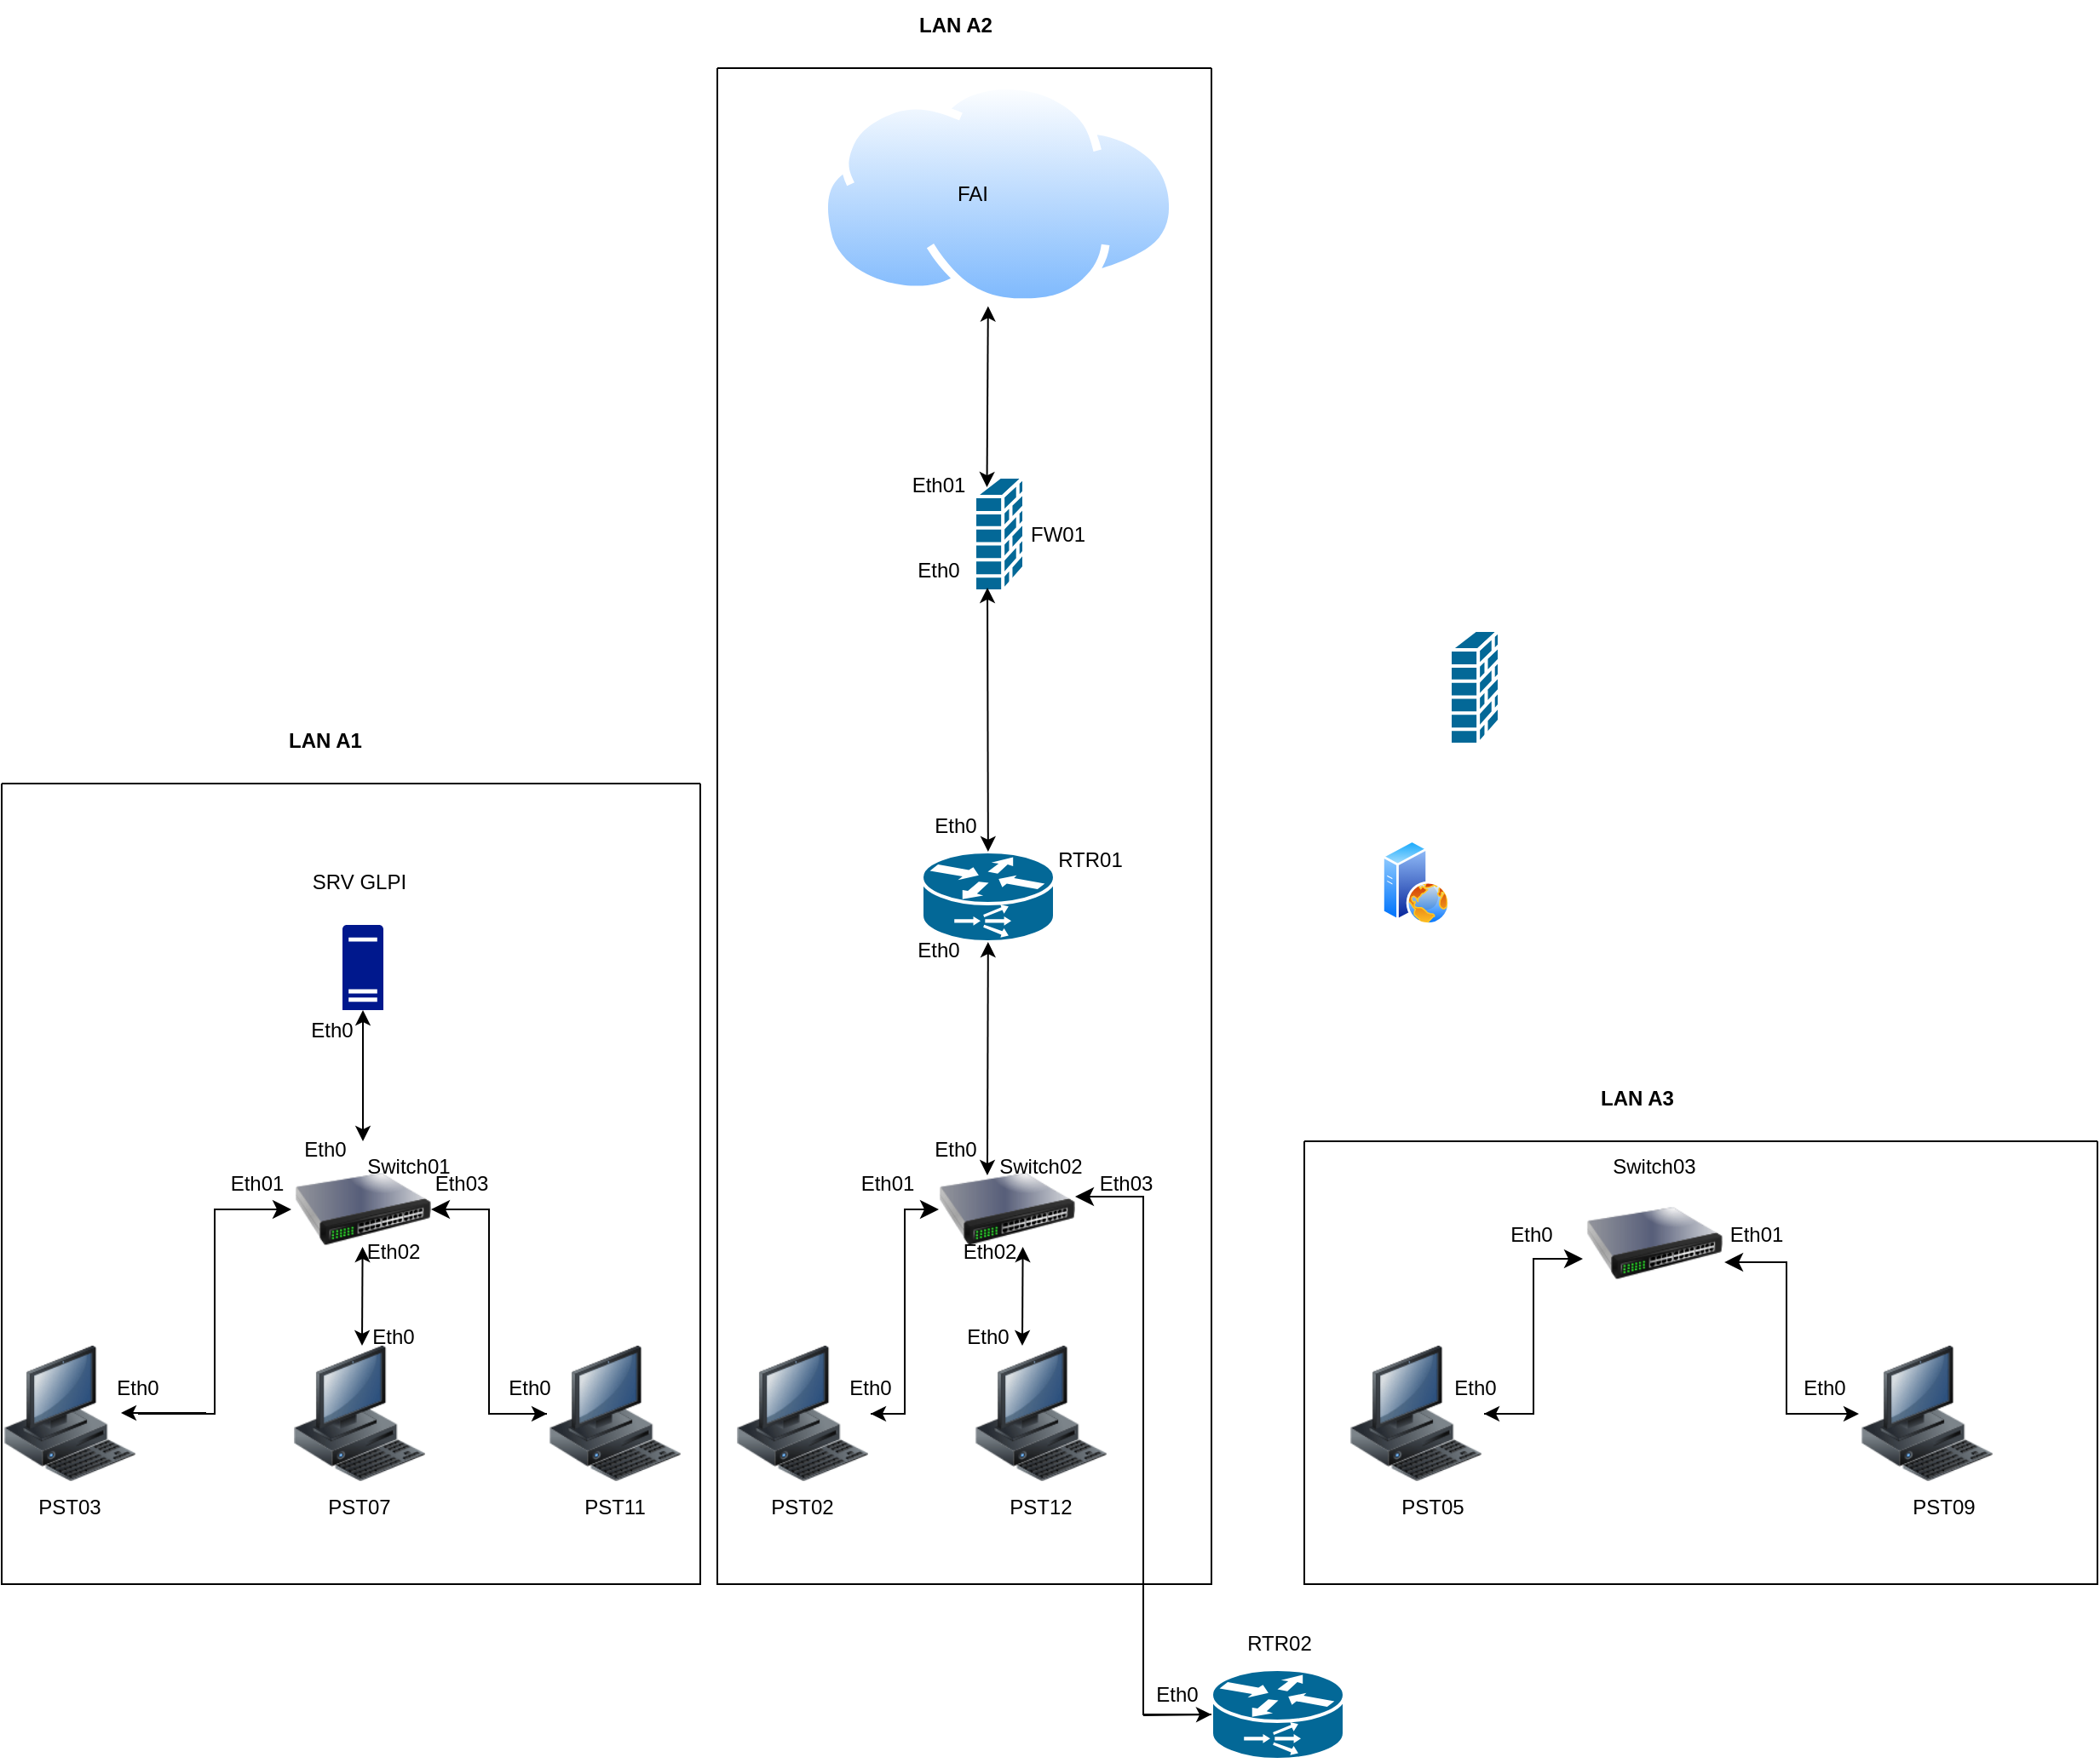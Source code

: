 <mxfile version="23.0.2" type="github">
  <diagram name="Page-1" id="hcv_wD8Ppl5ltnBhb6wF">
    <mxGraphModel dx="2261" dy="738" grid="1" gridSize="10" guides="1" tooltips="1" connect="1" arrows="1" fold="1" page="1" pageScale="1" pageWidth="827" pageHeight="1169" math="0" shadow="0">
      <root>
        <mxCell id="0" />
        <mxCell id="1" parent="0" />
        <mxCell id="xK1gJ9lWxbFAn04bGuzU-1" value="" style="shape=mxgraph.cisco.routers.content_service_router;sketch=0;html=1;pointerEvents=1;dashed=0;fillColor=#036897;strokeColor=#ffffff;strokeWidth=2;verticalLabelPosition=bottom;verticalAlign=top;align=center;outlineConnect=0;" parent="1" vertex="1">
          <mxGeometry x="390" y="510" width="78" height="53" as="geometry" />
        </mxCell>
        <mxCell id="xK1gJ9lWxbFAn04bGuzU-2" value="" style="shape=mxgraph.cisco.routers.content_service_router;sketch=0;html=1;pointerEvents=1;dashed=0;fillColor=#036897;strokeColor=#ffffff;strokeWidth=2;verticalLabelPosition=bottom;verticalAlign=top;align=center;outlineConnect=0;" parent="1" vertex="1">
          <mxGeometry x="560" y="990" width="78" height="53" as="geometry" />
        </mxCell>
        <mxCell id="xErXVpa4UoEsvvm1QY6W-1" value="" style="shape=mxgraph.cisco.security.firewall;sketch=0;html=1;pointerEvents=1;dashed=0;fillColor=#036897;strokeColor=#ffffff;strokeWidth=2;verticalLabelPosition=bottom;verticalAlign=top;align=center;outlineConnect=0;" vertex="1" parent="1">
          <mxGeometry x="421" y="290" width="29" height="67" as="geometry" />
        </mxCell>
        <mxCell id="xErXVpa4UoEsvvm1QY6W-2" value="" style="shape=mxgraph.cisco.security.firewall;sketch=0;html=1;pointerEvents=1;dashed=0;fillColor=#036897;strokeColor=#ffffff;strokeWidth=2;verticalLabelPosition=bottom;verticalAlign=top;align=center;outlineConnect=0;" vertex="1" parent="1">
          <mxGeometry x="700" y="380" width="29" height="67" as="geometry" />
        </mxCell>
        <mxCell id="xErXVpa4UoEsvvm1QY6W-3" value="" style="image;aspect=fixed;perimeter=ellipsePerimeter;html=1;align=center;shadow=0;dashed=0;spacingTop=3;image=img/lib/active_directory/internet_cloud.svg;" vertex="1" parent="1">
          <mxGeometry x="330" y="57.7" width="210" height="132.3" as="geometry" />
        </mxCell>
        <mxCell id="xErXVpa4UoEsvvm1QY6W-4" value="RTR01" style="text;html=1;strokeColor=none;fillColor=none;align=center;verticalAlign=middle;whiteSpace=wrap;rounded=0;" vertex="1" parent="1">
          <mxGeometry x="459" y="500" width="60" height="30" as="geometry" />
        </mxCell>
        <mxCell id="xErXVpa4UoEsvvm1QY6W-5" value="RTR02" style="text;html=1;strokeColor=none;fillColor=none;align=center;verticalAlign=middle;whiteSpace=wrap;rounded=0;" vertex="1" parent="1">
          <mxGeometry x="570" y="960" width="60" height="30" as="geometry" />
        </mxCell>
        <mxCell id="xErXVpa4UoEsvvm1QY6W-6" value="FW01" style="text;html=1;strokeColor=none;fillColor=none;align=center;verticalAlign=middle;whiteSpace=wrap;rounded=0;" vertex="1" parent="1">
          <mxGeometry x="440" y="308.5" width="60" height="30" as="geometry" />
        </mxCell>
        <mxCell id="xErXVpa4UoEsvvm1QY6W-7" value="Eth0" style="text;html=1;strokeColor=none;fillColor=none;align=center;verticalAlign=middle;whiteSpace=wrap;rounded=0;" vertex="1" parent="1">
          <mxGeometry x="380" y="480" width="60" height="30" as="geometry" />
        </mxCell>
        <mxCell id="xErXVpa4UoEsvvm1QY6W-8" value="FAI" style="text;html=1;strokeColor=none;fillColor=none;align=center;verticalAlign=middle;whiteSpace=wrap;rounded=0;" vertex="1" parent="1">
          <mxGeometry x="390" y="108.85" width="60" height="30" as="geometry" />
        </mxCell>
        <mxCell id="xErXVpa4UoEsvvm1QY6W-9" value="" style="endArrow=classic;startArrow=classic;html=1;rounded=0;exitX=0.25;exitY=0.09;exitDx=0;exitDy=0;exitPerimeter=0;entryX=0.471;entryY=0.998;entryDx=0;entryDy=0;entryPerimeter=0;" edge="1" parent="1" source="xErXVpa4UoEsvvm1QY6W-1" target="xErXVpa4UoEsvvm1QY6W-3">
          <mxGeometry width="50" height="50" relative="1" as="geometry">
            <mxPoint x="340" y="270" as="sourcePoint" />
            <mxPoint x="330" y="190" as="targetPoint" />
          </mxGeometry>
        </mxCell>
        <mxCell id="xErXVpa4UoEsvvm1QY6W-10" value="" style="endArrow=classic;startArrow=classic;html=1;rounded=0;exitX=0.5;exitY=0;exitDx=0;exitDy=0;exitPerimeter=0;" edge="1" parent="1">
          <mxGeometry width="50" height="50" relative="1" as="geometry">
            <mxPoint x="61.5" y="800" as="sourcePoint" />
            <mxPoint x="61.796" y="742" as="targetPoint" />
          </mxGeometry>
        </mxCell>
        <mxCell id="xErXVpa4UoEsvvm1QY6W-11" value="" style="endArrow=classic;startArrow=classic;html=1;rounded=0;exitX=0.356;exitY=0.25;exitDx=0;exitDy=0;exitPerimeter=0;" edge="1" parent="1" source="xErXVpa4UoEsvvm1QY6W-14" target="xK1gJ9lWxbFAn04bGuzU-1">
          <mxGeometry width="50" height="50" relative="1" as="geometry">
            <mxPoint x="328.5" y="658" as="sourcePoint" />
            <mxPoint x="328.5" y="560" as="targetPoint" />
          </mxGeometry>
        </mxCell>
        <mxCell id="xErXVpa4UoEsvvm1QY6W-12" value="" style="endArrow=classic;startArrow=classic;html=1;rounded=0;entryX=0.259;entryY=0.97;entryDx=0;entryDy=0;entryPerimeter=0;" edge="1" parent="1" source="xK1gJ9lWxbFAn04bGuzU-1" target="xErXVpa4UoEsvvm1QY6W-1">
          <mxGeometry width="50" height="50" relative="1" as="geometry">
            <mxPoint x="334.5" y="448" as="sourcePoint" />
            <mxPoint x="334.5" y="350" as="targetPoint" />
          </mxGeometry>
        </mxCell>
        <mxCell id="xErXVpa4UoEsvvm1QY6W-13" value="Eth0" style="text;html=1;strokeColor=none;fillColor=none;align=center;verticalAlign=middle;whiteSpace=wrap;rounded=0;" vertex="1" parent="1">
          <mxGeometry x="370" y="330" width="60" height="30" as="geometry" />
        </mxCell>
        <mxCell id="xErXVpa4UoEsvvm1QY6W-14" value="" style="image;html=1;image=img/lib/clip_art/networking/Switch_128x128.png" vertex="1" parent="1">
          <mxGeometry x="400" y="680" width="80" height="80" as="geometry" />
        </mxCell>
        <mxCell id="xErXVpa4UoEsvvm1QY6W-16" value="" style="image;aspect=fixed;perimeter=ellipsePerimeter;html=1;align=center;shadow=0;dashed=0;spacingTop=3;image=img/lib/active_directory/web_server.svg;" vertex="1" parent="1">
          <mxGeometry x="660" y="503" width="40" height="50" as="geometry" />
        </mxCell>
        <mxCell id="xErXVpa4UoEsvvm1QY6W-17" value="" style="sketch=0;aspect=fixed;pointerEvents=1;shadow=0;dashed=0;html=1;strokeColor=none;labelPosition=center;verticalLabelPosition=bottom;verticalAlign=top;align=center;fillColor=#00188D;shape=mxgraph.mscae.enterprise.server_generic" vertex="1" parent="1">
          <mxGeometry x="50" y="553" width="24" height="50" as="geometry" />
        </mxCell>
        <mxCell id="xErXVpa4UoEsvvm1QY6W-18" value="SRV GLPI" style="text;html=1;strokeColor=none;fillColor=none;align=center;verticalAlign=middle;whiteSpace=wrap;rounded=0;" vertex="1" parent="1">
          <mxGeometry x="30" y="513" width="60" height="30" as="geometry" />
        </mxCell>
        <mxCell id="xErXVpa4UoEsvvm1QY6W-19" value="" style="image;html=1;image=img/lib/clip_art/computers/Workstation_128x128.png" vertex="1" parent="1">
          <mxGeometry x="-150" y="800" width="80" height="80" as="geometry" />
        </mxCell>
        <mxCell id="xErXVpa4UoEsvvm1QY6W-20" value="" style="image;html=1;image=img/lib/clip_art/computers/Workstation_128x128.png" vertex="1" parent="1">
          <mxGeometry x="20" y="800" width="80" height="80" as="geometry" />
        </mxCell>
        <mxCell id="xErXVpa4UoEsvvm1QY6W-21" value="" style="image;html=1;image=img/lib/clip_art/computers/Workstation_128x128.png" vertex="1" parent="1">
          <mxGeometry x="170" y="800" width="80" height="80" as="geometry" />
        </mxCell>
        <mxCell id="xErXVpa4UoEsvvm1QY6W-22" value="" style="image;html=1;image=img/lib/clip_art/networking/Switch_128x128.png" vertex="1" parent="1">
          <mxGeometry x="22" y="680" width="80" height="80" as="geometry" />
        </mxCell>
        <mxCell id="xErXVpa4UoEsvvm1QY6W-23" value="Switch01" style="text;html=1;strokeColor=none;fillColor=none;align=center;verticalAlign=middle;whiteSpace=wrap;rounded=0;" vertex="1" parent="1">
          <mxGeometry x="59" y="680" width="60" height="30" as="geometry" />
        </mxCell>
        <mxCell id="xErXVpa4UoEsvvm1QY6W-25" value="" style="endArrow=classic;startArrow=classic;html=1;rounded=0;entryX=0.5;entryY=1;entryDx=0;entryDy=0;entryPerimeter=0;" edge="1" parent="1" source="xErXVpa4UoEsvvm1QY6W-22" target="xErXVpa4UoEsvvm1QY6W-17">
          <mxGeometry width="50" height="50" relative="1" as="geometry">
            <mxPoint x="60" y="690" as="sourcePoint" />
            <mxPoint x="110" y="640" as="targetPoint" />
          </mxGeometry>
        </mxCell>
        <mxCell id="xErXVpa4UoEsvvm1QY6W-34" value="" style="edgeStyle=elbowEdgeStyle;elbow=horizontal;endArrow=classic;html=1;curved=0;rounded=0;endSize=8;startSize=8;" edge="1" parent="1" source="xErXVpa4UoEsvvm1QY6W-19">
          <mxGeometry width="50" height="50" relative="1" as="geometry">
            <mxPoint x="-90" y="770" as="sourcePoint" />
            <mxPoint x="20" y="720" as="targetPoint" />
          </mxGeometry>
        </mxCell>
        <mxCell id="xErXVpa4UoEsvvm1QY6W-37" value="" style="endArrow=classic;html=1;rounded=0;" edge="1" parent="1">
          <mxGeometry width="50" height="50" relative="1" as="geometry">
            <mxPoint x="-30" y="839.5" as="sourcePoint" />
            <mxPoint x="-80" y="839.5" as="targetPoint" />
          </mxGeometry>
        </mxCell>
        <mxCell id="xErXVpa4UoEsvvm1QY6W-39" value="" style="edgeStyle=elbowEdgeStyle;elbow=horizontal;endArrow=classic;html=1;curved=0;rounded=0;endSize=8;startSize=8;entryX=1;entryY=0.5;entryDx=0;entryDy=0;exitX=0;exitY=0.5;exitDx=0;exitDy=0;" edge="1" parent="1" source="xErXVpa4UoEsvvm1QY6W-21" target="xErXVpa4UoEsvvm1QY6W-22">
          <mxGeometry width="50" height="50" relative="1" as="geometry">
            <mxPoint x="220" y="840" as="sourcePoint" />
            <mxPoint x="250" y="710" as="targetPoint" />
          </mxGeometry>
        </mxCell>
        <mxCell id="xErXVpa4UoEsvvm1QY6W-40" value="" style="endArrow=classic;html=1;rounded=0;" edge="1" parent="1">
          <mxGeometry width="50" height="50" relative="1" as="geometry">
            <mxPoint x="140" y="840" as="sourcePoint" />
            <mxPoint x="170" y="840" as="targetPoint" />
          </mxGeometry>
        </mxCell>
        <mxCell id="xErXVpa4UoEsvvm1QY6W-41" value="PST11" style="text;html=1;strokeColor=none;fillColor=none;align=center;verticalAlign=middle;whiteSpace=wrap;rounded=0;" vertex="1" parent="1">
          <mxGeometry x="180" y="880" width="60" height="30" as="geometry" />
        </mxCell>
        <mxCell id="xErXVpa4UoEsvvm1QY6W-42" value="PST07" style="text;html=1;strokeColor=none;fillColor=none;align=center;verticalAlign=middle;whiteSpace=wrap;rounded=0;" vertex="1" parent="1">
          <mxGeometry x="30" y="880" width="60" height="30" as="geometry" />
        </mxCell>
        <mxCell id="xErXVpa4UoEsvvm1QY6W-43" value="PST03" style="text;html=1;strokeColor=none;fillColor=none;align=center;verticalAlign=middle;whiteSpace=wrap;rounded=0;" vertex="1" parent="1">
          <mxGeometry x="-140" y="880" width="60" height="30" as="geometry" />
        </mxCell>
        <mxCell id="xErXVpa4UoEsvvm1QY6W-44" value="Eth0" style="text;html=1;strokeColor=none;fillColor=none;align=center;verticalAlign=middle;whiteSpace=wrap;rounded=0;" vertex="1" parent="1">
          <mxGeometry x="510" y="990" width="60" height="30" as="geometry" />
        </mxCell>
        <mxCell id="xErXVpa4UoEsvvm1QY6W-46" value="Eth03" style="text;html=1;strokeColor=none;fillColor=none;align=center;verticalAlign=middle;whiteSpace=wrap;rounded=0;" vertex="1" parent="1">
          <mxGeometry x="90" y="690" width="60" height="30" as="geometry" />
        </mxCell>
        <mxCell id="xErXVpa4UoEsvvm1QY6W-47" value="Eth02" style="text;html=1;strokeColor=none;fillColor=none;align=center;verticalAlign=middle;whiteSpace=wrap;rounded=0;" vertex="1" parent="1">
          <mxGeometry x="50" y="730" width="60" height="30" as="geometry" />
        </mxCell>
        <mxCell id="xErXVpa4UoEsvvm1QY6W-48" value="Eth01" style="text;html=1;strokeColor=none;fillColor=none;align=center;verticalAlign=middle;whiteSpace=wrap;rounded=0;" vertex="1" parent="1">
          <mxGeometry x="-30" y="690" width="60" height="30" as="geometry" />
        </mxCell>
        <mxCell id="xErXVpa4UoEsvvm1QY6W-49" value="Eth0" style="text;html=1;strokeColor=none;fillColor=none;align=center;verticalAlign=middle;whiteSpace=wrap;rounded=0;" vertex="1" parent="1">
          <mxGeometry x="14" y="600" width="60" height="30" as="geometry" />
        </mxCell>
        <mxCell id="xErXVpa4UoEsvvm1QY6W-50" value="Eth0" style="text;html=1;strokeColor=none;fillColor=none;align=center;verticalAlign=middle;whiteSpace=wrap;rounded=0;" vertex="1" parent="1">
          <mxGeometry x="10" y="670" width="60" height="30" as="geometry" />
        </mxCell>
        <mxCell id="xErXVpa4UoEsvvm1QY6W-51" value="Eth0" style="text;html=1;strokeColor=none;fillColor=none;align=center;verticalAlign=middle;whiteSpace=wrap;rounded=0;" vertex="1" parent="1">
          <mxGeometry x="130" y="810" width="60" height="30" as="geometry" />
        </mxCell>
        <mxCell id="xErXVpa4UoEsvvm1QY6W-52" value="Eth0" style="text;html=1;strokeColor=none;fillColor=none;align=center;verticalAlign=middle;whiteSpace=wrap;rounded=0;" vertex="1" parent="1">
          <mxGeometry x="50" y="780" width="60" height="30" as="geometry" />
        </mxCell>
        <mxCell id="xErXVpa4UoEsvvm1QY6W-53" value="Eth0" style="text;html=1;strokeColor=none;fillColor=none;align=center;verticalAlign=middle;whiteSpace=wrap;rounded=0;" vertex="1" parent="1">
          <mxGeometry x="-100" y="810" width="60" height="30" as="geometry" />
        </mxCell>
        <mxCell id="xErXVpa4UoEsvvm1QY6W-54" value="" style="swimlane;startSize=0;" vertex="1" parent="1">
          <mxGeometry x="-150" y="470" width="410" height="470" as="geometry" />
        </mxCell>
        <mxCell id="xErXVpa4UoEsvvm1QY6W-55" value="Eth0" style="text;html=1;strokeColor=none;fillColor=none;align=center;verticalAlign=middle;whiteSpace=wrap;rounded=0;" vertex="1" parent="1">
          <mxGeometry x="370" y="553" width="60" height="30" as="geometry" />
        </mxCell>
        <mxCell id="xErXVpa4UoEsvvm1QY6W-56" value="Eth01" style="text;html=1;strokeColor=none;fillColor=none;align=center;verticalAlign=middle;whiteSpace=wrap;rounded=0;" vertex="1" parent="1">
          <mxGeometry x="370" y="280" width="60" height="30" as="geometry" />
        </mxCell>
        <mxCell id="xErXVpa4UoEsvvm1QY6W-57" value="&lt;b&gt;LAN A1&lt;/b&gt;" style="text;html=1;strokeColor=none;fillColor=none;align=center;verticalAlign=middle;whiteSpace=wrap;rounded=0;" vertex="1" parent="1">
          <mxGeometry x="10" y="430" width="60" height="30" as="geometry" />
        </mxCell>
        <mxCell id="xErXVpa4UoEsvvm1QY6W-59" value="" style="image;html=1;image=img/lib/clip_art/computers/Workstation_128x128.png" vertex="1" parent="1">
          <mxGeometry x="280" y="800" width="80" height="80" as="geometry" />
        </mxCell>
        <mxCell id="xErXVpa4UoEsvvm1QY6W-62" value="" style="edgeStyle=elbowEdgeStyle;elbow=horizontal;endArrow=classic;html=1;curved=0;rounded=0;endSize=8;startSize=8;" edge="1" parent="1" source="xErXVpa4UoEsvvm1QY6W-59" target="xErXVpa4UoEsvvm1QY6W-14">
          <mxGeometry width="50" height="50" relative="1" as="geometry">
            <mxPoint x="340" y="780" as="sourcePoint" />
            <mxPoint x="390" y="730" as="targetPoint" />
          </mxGeometry>
        </mxCell>
        <mxCell id="xErXVpa4UoEsvvm1QY6W-64" value="" style="endArrow=classic;html=1;rounded=0;entryX=1;entryY=0.5;entryDx=0;entryDy=0;" edge="1" parent="1" target="xErXVpa4UoEsvvm1QY6W-59">
          <mxGeometry width="50" height="50" relative="1" as="geometry">
            <mxPoint x="380" y="840" as="sourcePoint" />
            <mxPoint x="360" y="760" as="targetPoint" />
            <Array as="points">
              <mxPoint x="370" y="840" />
            </Array>
          </mxGeometry>
        </mxCell>
        <mxCell id="xErXVpa4UoEsvvm1QY6W-65" value="Switch02" style="text;html=1;strokeColor=none;fillColor=none;align=center;verticalAlign=middle;whiteSpace=wrap;rounded=0;" vertex="1" parent="1">
          <mxGeometry x="430" y="680" width="60" height="30" as="geometry" />
        </mxCell>
        <mxCell id="xErXVpa4UoEsvvm1QY6W-66" value="" style="edgeStyle=elbowEdgeStyle;elbow=horizontal;endArrow=classic;html=1;curved=0;rounded=0;endSize=8;startSize=8;exitX=0;exitY=0.5;exitDx=0;exitDy=0;entryX=0;entryY=0.75;entryDx=0;entryDy=0;exitPerimeter=0;" edge="1" parent="1" source="xK1gJ9lWxbFAn04bGuzU-2" target="xErXVpa4UoEsvvm1QY6W-79">
          <mxGeometry width="50" height="50" relative="1" as="geometry">
            <mxPoint x="640" y="850.54" as="sourcePoint" />
            <mxPoint x="519" y="720" as="targetPoint" />
          </mxGeometry>
        </mxCell>
        <mxCell id="xErXVpa4UoEsvvm1QY6W-68" value="PST12" style="text;html=1;strokeColor=none;fillColor=none;align=center;verticalAlign=middle;whiteSpace=wrap;rounded=0;" vertex="1" parent="1">
          <mxGeometry x="430" y="880" width="60" height="30" as="geometry" />
        </mxCell>
        <mxCell id="xErXVpa4UoEsvvm1QY6W-69" value="PST02" style="text;html=1;strokeColor=none;fillColor=none;align=center;verticalAlign=middle;whiteSpace=wrap;rounded=0;" vertex="1" parent="1">
          <mxGeometry x="290" y="880" width="60" height="30" as="geometry" />
        </mxCell>
        <mxCell id="xErXVpa4UoEsvvm1QY6W-72" value="Eth0" style="text;html=1;strokeColor=none;fillColor=none;align=center;verticalAlign=middle;whiteSpace=wrap;rounded=0;" vertex="1" parent="1">
          <mxGeometry x="380" y="670" width="60" height="30" as="geometry" />
        </mxCell>
        <mxCell id="xErXVpa4UoEsvvm1QY6W-73" value="Eth02" style="text;html=1;strokeColor=none;fillColor=none;align=center;verticalAlign=middle;whiteSpace=wrap;rounded=0;" vertex="1" parent="1">
          <mxGeometry x="400" y="730" width="60" height="30" as="geometry" />
        </mxCell>
        <mxCell id="xErXVpa4UoEsvvm1QY6W-74" value="Eth0" style="text;html=1;strokeColor=none;fillColor=none;align=center;verticalAlign=middle;whiteSpace=wrap;rounded=0;" vertex="1" parent="1">
          <mxGeometry x="399" y="780" width="60" height="30" as="geometry" />
        </mxCell>
        <mxCell id="xErXVpa4UoEsvvm1QY6W-75" value="Eth01" style="text;html=1;strokeColor=none;fillColor=none;align=center;verticalAlign=middle;whiteSpace=wrap;rounded=0;" vertex="1" parent="1">
          <mxGeometry x="340" y="690" width="60" height="30" as="geometry" />
        </mxCell>
        <mxCell id="xErXVpa4UoEsvvm1QY6W-76" value="Eth0" style="text;html=1;strokeColor=none;fillColor=none;align=center;verticalAlign=middle;whiteSpace=wrap;rounded=0;" vertex="1" parent="1">
          <mxGeometry x="330" y="810" width="60" height="30" as="geometry" />
        </mxCell>
        <mxCell id="xErXVpa4UoEsvvm1QY6W-78" value="" style="endArrow=classic;startArrow=classic;html=1;rounded=0;exitX=0.5;exitY=0;exitDx=0;exitDy=0;exitPerimeter=0;" edge="1" parent="1">
          <mxGeometry width="50" height="50" relative="1" as="geometry">
            <mxPoint x="449" y="800" as="sourcePoint" />
            <mxPoint x="449.296" y="742" as="targetPoint" />
          </mxGeometry>
        </mxCell>
        <mxCell id="xErXVpa4UoEsvvm1QY6W-79" value="Eth03" style="text;html=1;strokeColor=none;fillColor=none;align=center;verticalAlign=middle;whiteSpace=wrap;rounded=0;" vertex="1" parent="1">
          <mxGeometry x="480" y="690" width="60" height="30" as="geometry" />
        </mxCell>
        <mxCell id="xErXVpa4UoEsvvm1QY6W-80" value="" style="endArrow=classic;html=1;rounded=0;entryX=0;entryY=0.5;entryDx=0;entryDy=0;entryPerimeter=0;" edge="1" parent="1" target="xK1gJ9lWxbFAn04bGuzU-2">
          <mxGeometry width="50" height="50" relative="1" as="geometry">
            <mxPoint x="520" y="1017" as="sourcePoint" />
            <mxPoint x="660" y="840" as="targetPoint" />
          </mxGeometry>
        </mxCell>
        <mxCell id="xErXVpa4UoEsvvm1QY6W-81" value="" style="swimlane;startSize=0;" vertex="1" parent="1">
          <mxGeometry x="270" y="50" width="290" height="890" as="geometry" />
        </mxCell>
        <mxCell id="xErXVpa4UoEsvvm1QY6W-58" value="" style="image;html=1;image=img/lib/clip_art/computers/Workstation_128x128.png" vertex="1" parent="xErXVpa4UoEsvvm1QY6W-81">
          <mxGeometry x="150" y="750" width="80" height="80" as="geometry" />
        </mxCell>
        <mxCell id="xErXVpa4UoEsvvm1QY6W-82" value="&lt;b&gt;LAN A2&lt;/b&gt;" style="text;html=1;strokeColor=none;fillColor=none;align=center;verticalAlign=middle;whiteSpace=wrap;rounded=0;" vertex="1" parent="1">
          <mxGeometry x="380" y="10" width="60" height="30" as="geometry" />
        </mxCell>
        <mxCell id="xErXVpa4UoEsvvm1QY6W-85" value="" style="image;html=1;image=img/lib/clip_art/computers/Workstation_128x128.png" vertex="1" parent="1">
          <mxGeometry x="940" y="800" width="80" height="80" as="geometry" />
        </mxCell>
        <mxCell id="xErXVpa4UoEsvvm1QY6W-86" value="" style="image;html=1;image=img/lib/clip_art/computers/Workstation_128x128.png" vertex="1" parent="1">
          <mxGeometry x="640" y="800" width="80" height="80" as="geometry" />
        </mxCell>
        <mxCell id="xErXVpa4UoEsvvm1QY6W-87" value="" style="edgeStyle=elbowEdgeStyle;elbow=horizontal;endArrow=classic;html=1;curved=0;rounded=0;endSize=8;startSize=8;entryX=-0.025;entryY=0.613;entryDx=0;entryDy=0;entryPerimeter=0;" edge="1" parent="1" source="xErXVpa4UoEsvvm1QY6W-86" target="xErXVpa4UoEsvvm1QY6W-83">
          <mxGeometry width="50" height="50" relative="1" as="geometry">
            <mxPoint x="719" y="850" as="sourcePoint" />
            <mxPoint x="759" y="730" as="targetPoint" />
          </mxGeometry>
        </mxCell>
        <mxCell id="xErXVpa4UoEsvvm1QY6W-88" value="" style="endArrow=classic;html=1;rounded=0;entryX=1;entryY=0.5;entryDx=0;entryDy=0;" edge="1" parent="1" target="xErXVpa4UoEsvvm1QY6W-86">
          <mxGeometry width="50" height="50" relative="1" as="geometry">
            <mxPoint x="730" y="840" as="sourcePoint" />
            <mxPoint x="807" y="860" as="targetPoint" />
          </mxGeometry>
        </mxCell>
        <mxCell id="xErXVpa4UoEsvvm1QY6W-89" value="Eth0" style="text;html=1;strokeColor=none;fillColor=none;align=center;verticalAlign=middle;whiteSpace=wrap;rounded=0;" vertex="1" parent="1">
          <mxGeometry x="890" y="810" width="60" height="30" as="geometry" />
        </mxCell>
        <mxCell id="xErXVpa4UoEsvvm1QY6W-90" value="Eth0" style="text;html=1;strokeColor=none;fillColor=none;align=center;verticalAlign=middle;whiteSpace=wrap;rounded=0;" vertex="1" parent="1">
          <mxGeometry x="684.5" y="810" width="60" height="30" as="geometry" />
        </mxCell>
        <mxCell id="xErXVpa4UoEsvvm1QY6W-91" value="Eth0" style="text;html=1;strokeColor=none;fillColor=none;align=center;verticalAlign=middle;whiteSpace=wrap;rounded=0;" vertex="1" parent="1">
          <mxGeometry x="718" y="720" width="60" height="30" as="geometry" />
        </mxCell>
        <mxCell id="xErXVpa4UoEsvvm1QY6W-92" value="PST09" style="text;html=1;strokeColor=none;fillColor=none;align=center;verticalAlign=middle;whiteSpace=wrap;rounded=0;" vertex="1" parent="1">
          <mxGeometry x="960" y="880" width="60" height="30" as="geometry" />
        </mxCell>
        <mxCell id="xErXVpa4UoEsvvm1QY6W-93" value="PST05" style="text;html=1;strokeColor=none;fillColor=none;align=center;verticalAlign=middle;whiteSpace=wrap;rounded=0;" vertex="1" parent="1">
          <mxGeometry x="660" y="880" width="60" height="30" as="geometry" />
        </mxCell>
        <mxCell id="xErXVpa4UoEsvvm1QY6W-94" value="" style="edgeStyle=elbowEdgeStyle;elbow=horizontal;endArrow=classic;html=1;curved=0;rounded=0;endSize=8;startSize=8;exitX=-0.075;exitY=0.5;exitDx=0;exitDy=0;exitPerimeter=0;entryX=1.013;entryY=0.638;entryDx=0;entryDy=0;entryPerimeter=0;" edge="1" parent="1" source="xErXVpa4UoEsvvm1QY6W-85" target="xErXVpa4UoEsvvm1QY6W-83">
          <mxGeometry width="50" height="50" relative="1" as="geometry">
            <mxPoint x="950" y="810" as="sourcePoint" />
            <mxPoint x="850" y="750" as="targetPoint" />
          </mxGeometry>
        </mxCell>
        <mxCell id="xErXVpa4UoEsvvm1QY6W-95" value="" style="endArrow=classic;html=1;rounded=0;entryX=0;entryY=0.5;entryDx=0;entryDy=0;" edge="1" parent="1" target="xErXVpa4UoEsvvm1QY6W-85">
          <mxGeometry width="50" height="50" relative="1" as="geometry">
            <mxPoint x="900" y="840" as="sourcePoint" />
            <mxPoint x="454" y="1080" as="targetPoint" />
            <Array as="points" />
          </mxGeometry>
        </mxCell>
        <mxCell id="xErXVpa4UoEsvvm1QY6W-97" value="" style="swimlane;startSize=0;" vertex="1" parent="1">
          <mxGeometry x="614.5" y="680" width="465.5" height="260" as="geometry" />
        </mxCell>
        <mxCell id="xErXVpa4UoEsvvm1QY6W-83" value="" style="image;html=1;image=img/lib/clip_art/networking/Switch_128x128.png" vertex="1" parent="xErXVpa4UoEsvvm1QY6W-97">
          <mxGeometry x="165.5" y="20" width="80" height="80" as="geometry" />
        </mxCell>
        <mxCell id="xErXVpa4UoEsvvm1QY6W-96" value="Eth01" style="text;html=1;strokeColor=none;fillColor=none;align=center;verticalAlign=middle;whiteSpace=wrap;rounded=0;" vertex="1" parent="xErXVpa4UoEsvvm1QY6W-97">
          <mxGeometry x="235.5" y="40" width="60" height="30" as="geometry" />
        </mxCell>
        <mxCell id="xErXVpa4UoEsvvm1QY6W-84" value="Switch03" style="text;html=1;strokeColor=none;fillColor=none;align=center;verticalAlign=middle;whiteSpace=wrap;rounded=0;" vertex="1" parent="xErXVpa4UoEsvvm1QY6W-97">
          <mxGeometry x="175.5" width="60" height="30" as="geometry" />
        </mxCell>
        <mxCell id="xErXVpa4UoEsvvm1QY6W-98" value="&lt;b&gt;LAN A3&lt;/b&gt;" style="text;html=1;strokeColor=none;fillColor=none;align=center;verticalAlign=middle;whiteSpace=wrap;rounded=0;" vertex="1" parent="1">
          <mxGeometry x="780" y="640" width="60" height="30" as="geometry" />
        </mxCell>
      </root>
    </mxGraphModel>
  </diagram>
</mxfile>

